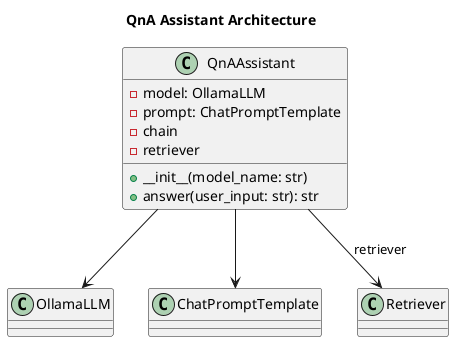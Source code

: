 @startuml

title QnA Assistant Architecture

class QnAAssistant {
    - model: OllamaLLM
    - prompt: ChatPromptTemplate
    - chain
    - retriever
    + __init__(model_name: str)
    + answer(user_input: str): str
}

class OllamaLLM
class ChatPromptTemplate
class Retriever

QnAAssistant --> OllamaLLM
QnAAssistant --> ChatPromptTemplate
QnAAssistant --> Retriever : retriever

@enduml